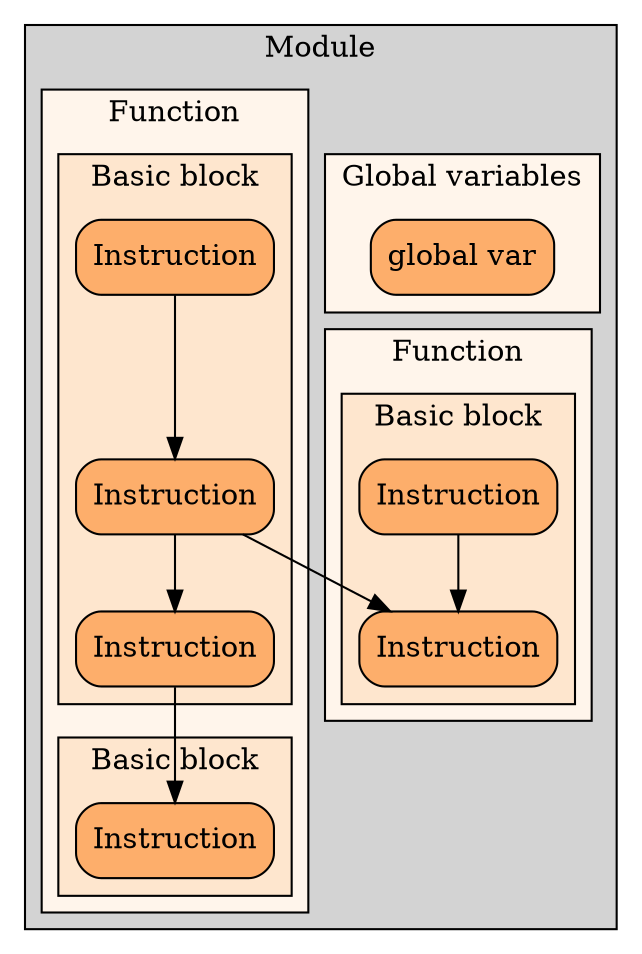 digraph compiler 
{
    node [colorscheme = oranges9]
    subgraph cluster_front
    { 
        style = filled
        label = "Module"
    
        subgraph cluster_y
        { 
            style = filled
            colorscheme = oranges9
            fillcolor = 1
            style = filled
            label = "Global variables"
            node [shape = Mrecord, style=filled, fillcolor = 4]
            "global var"
        }
        subgraph cluster_z
        { 
            style = filled
            colorscheme = oranges9
            fillcolor = 1
            rankdir = LR
            style = filled
            label = "Function"
            node [group = 1,shape = Mrecord, style=filled, fillcolor = 4]
            instr5 [label = "Instruction"]
            instr6 [label = "Instruction"]

            instr5 -> instr6


            subgraph cluster_z
            { 
            style = filled
            colorscheme = oranges9
            fillcolor = 2
                rankdir = TB
                style = filled
                label = "Basic block"
                node [group = 1,shape = Mrecord, style=filled, fillcolor = 4]
                instr5 [label = "Instruction"]
                instr6 [label = "Instruction"]

            }
        }
        subgraph cluster_x
        { 
            style = filled
            colorscheme = oranges9
            fillcolor = 1
            label = "Function"
            node [group=1, shape = Mrecord, style=filled, fillcolor = 4]
            instr1 [label = "Instruction", rank = same]
            instr2 [label = "Instruction", rank = same]
            instr3 [label = "Instruction", rank = same]
            instr4 [label = "Instruction", rank = same]

            instr1 -> instr2 -> instr4 -> instr3 
            instr2 -> instr6

            subgraph cluster_b
            { 
                style = filled
                colorscheme = oranges9
                fillcolor = 2
                label = "Basic block"
                node [group = 1,shape = Mrecord, style=filled, fillcolor = 4]
                instr3 [label = "Instruction"]
            }
            subgraph cluster_a
            { 
                style = filled
                colorscheme = oranges9
                fillcolor = 2
                style = filled
                label = "Basic block"
                node [group = 1,shape = Mrecord, style=filled, fillcolor = 3]
                instr1 [label = "Instruction"]
                instr2 [label = "Instruction"]
                instr4 [label = "Instruction"]
            }
        }

    }  

}

